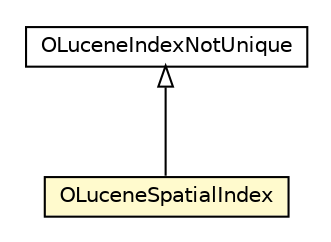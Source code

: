 #!/usr/local/bin/dot
#
# Class diagram 
# Generated by UMLGraph version R5_6-24-gf6e263 (http://www.umlgraph.org/)
#

digraph G {
	edge [fontname="Helvetica",fontsize=10,labelfontname="Helvetica",labelfontsize=10];
	node [fontname="Helvetica",fontsize=10,shape=plaintext];
	nodesep=0.25;
	ranksep=0.5;
	// com.orientechnologies.spatial.index.OLuceneSpatialIndex
	c4628624 [label=<<table title="com.orientechnologies.spatial.index.OLuceneSpatialIndex" border="0" cellborder="1" cellspacing="0" cellpadding="2" port="p" bgcolor="lemonChiffon" href="./OLuceneSpatialIndex.html">
		<tr><td><table border="0" cellspacing="0" cellpadding="1">
<tr><td align="center" balign="center"> OLuceneSpatialIndex </td></tr>
		</table></td></tr>
		</table>>, URL="./OLuceneSpatialIndex.html", fontname="Helvetica", fontcolor="black", fontsize=10.0];
	// com.orientechnologies.lucene.index.OLuceneIndexNotUnique
	c4628681 [label=<<table title="com.orientechnologies.lucene.index.OLuceneIndexNotUnique" border="0" cellborder="1" cellspacing="0" cellpadding="2" port="p" href="../../lucene/index/OLuceneIndexNotUnique.html">
		<tr><td><table border="0" cellspacing="0" cellpadding="1">
<tr><td align="center" balign="center"> OLuceneIndexNotUnique </td></tr>
		</table></td></tr>
		</table>>, URL="../../lucene/index/OLuceneIndexNotUnique.html", fontname="Helvetica", fontcolor="black", fontsize=10.0];
	//com.orientechnologies.spatial.index.OLuceneSpatialIndex extends com.orientechnologies.lucene.index.OLuceneIndexNotUnique
	c4628681:p -> c4628624:p [dir=back,arrowtail=empty];
}

